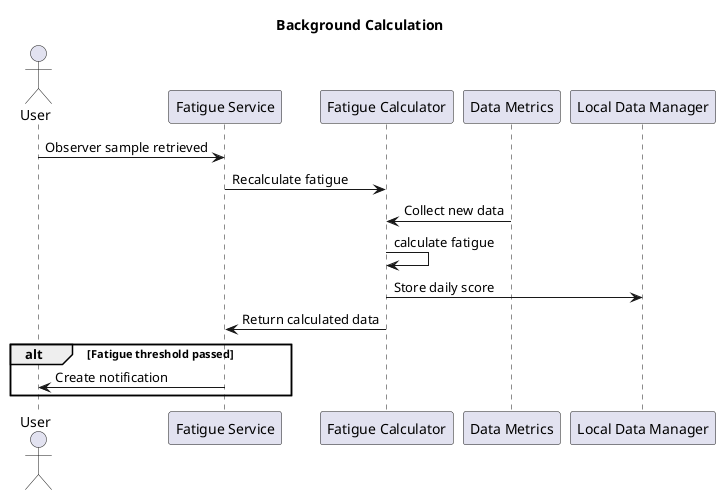 @startuml background-calculation
title Background Calculation

Actor User
participant "Fatigue Service" as service
participant "Fatigue Calculator" as fatigue
participant "Data Metrics" as data
participant "Local Data Manager" as storage

User -> service: Observer sample retrieved
service -> fatigue: Recalculate fatigue
data -> fatigue: Collect new data
fatigue -> fatigue : calculate fatigue
fatigue -> storage: Store daily score
fatigue -> service : Return calculated data
alt Fatigue threshold passed
    service-> User : Create notification
end

@enduml